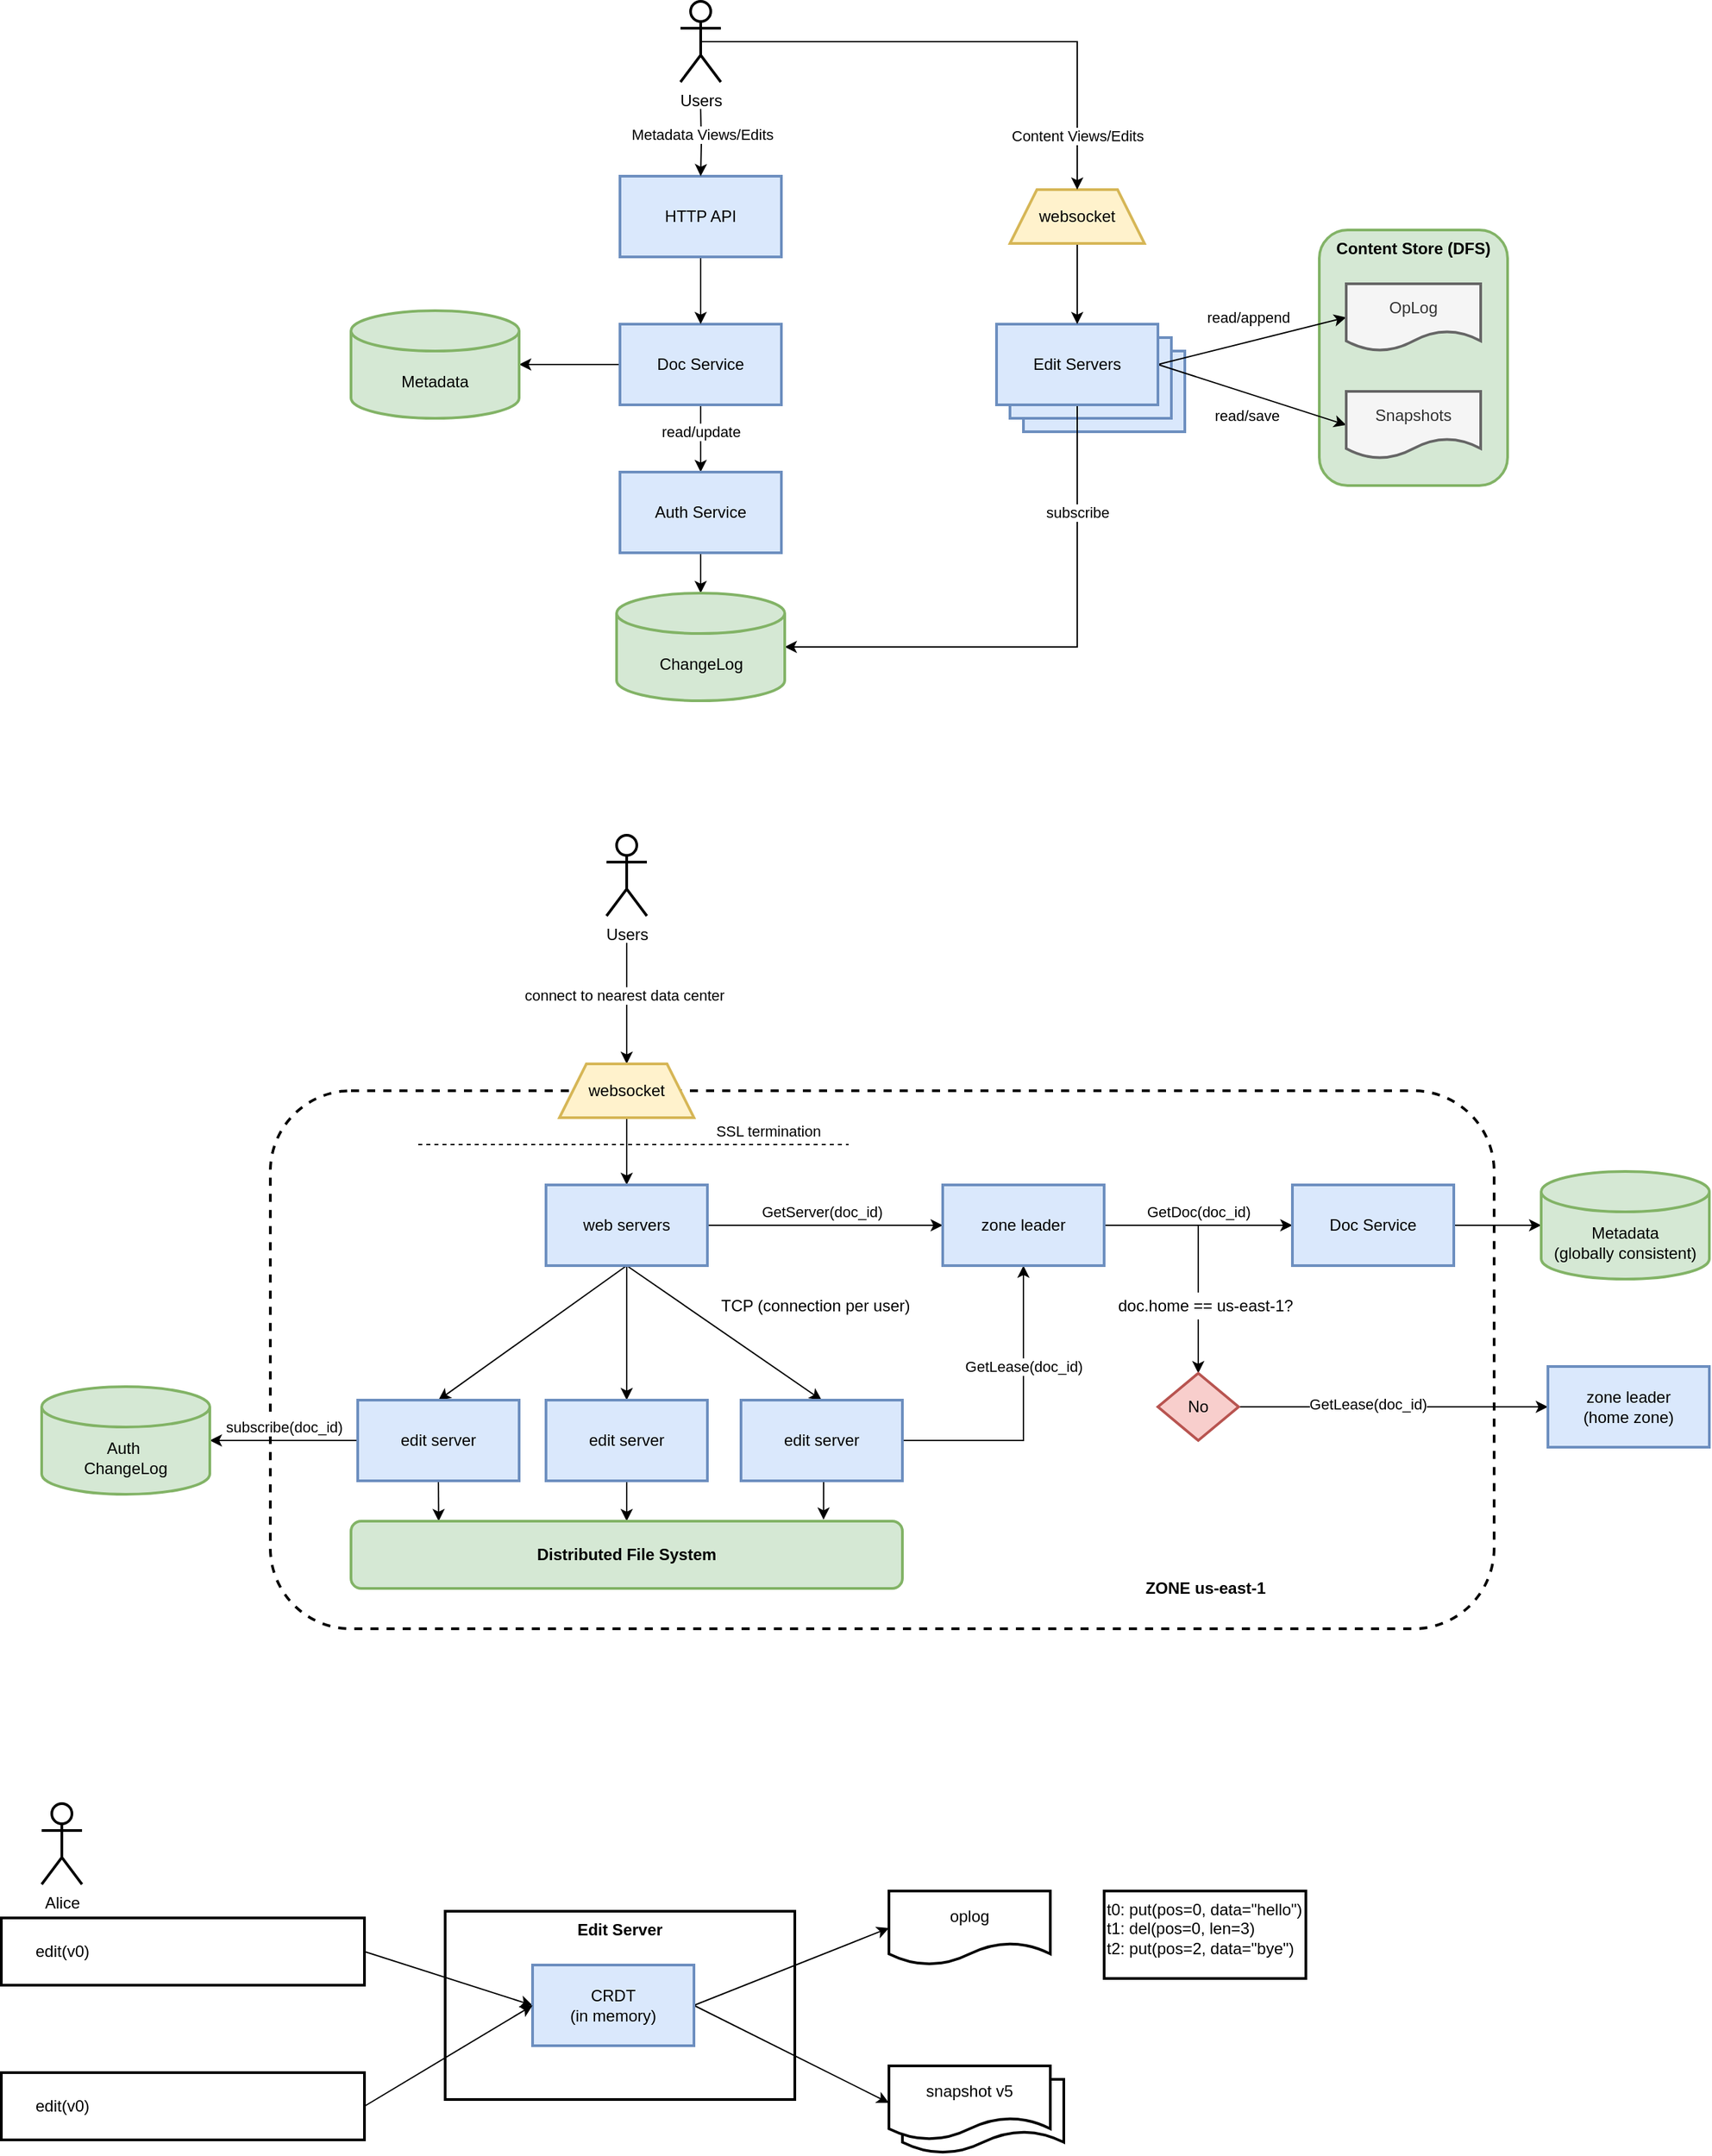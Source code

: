 <mxfile version="16.5.2" type="device"><diagram id="v_ACOjxYxd6UCAngiLKs" name="Page-1"><mxGraphModel dx="2036" dy="1806" grid="1" gridSize="10" guides="1" tooltips="1" connect="1" arrows="1" fold="1" page="1" pageScale="1" pageWidth="850" pageHeight="1100" math="0" shadow="0"><root><mxCell id="0"/><mxCell id="1" parent="0"/><mxCell id="jPW9j8SDwA29GbvEmkie-89" value="snapshot v5" style="shape=document;whiteSpace=wrap;html=1;boundedLbl=1;strokeColor=#000000;strokeWidth=2;fillColor=default;" vertex="1" parent="1"><mxGeometry x="410" y="1515" width="120" height="55" as="geometry"/></mxCell><mxCell id="jPW9j8SDwA29GbvEmkie-80" value="&lt;b&gt;Edit Server&lt;/b&gt;" style="rounded=0;whiteSpace=wrap;html=1;strokeColor=#000000;strokeWidth=2;fillColor=default;verticalAlign=top;" vertex="1" parent="1"><mxGeometry x="70" y="1390" width="260" height="140" as="geometry"/></mxCell><mxCell id="jPW9j8SDwA29GbvEmkie-81" style="rounded=0;orthogonalLoop=1;jettySize=auto;html=1;exitX=1;exitY=0.5;exitDx=0;exitDy=0;entryX=0;entryY=0.5;entryDx=0;entryDy=0;" edge="1" parent="1" source="jPW9j8SDwA29GbvEmkie-79" target="jPW9j8SDwA29GbvEmkie-74"><mxGeometry relative="1" as="geometry"/></mxCell><mxCell id="jPW9j8SDwA29GbvEmkie-79" value="" style="rounded=0;whiteSpace=wrap;html=1;strokeColor=#000000;strokeWidth=2;fillColor=default;" vertex="1" parent="1"><mxGeometry x="-260" y="1395" width="270" height="50" as="geometry"/></mxCell><mxCell id="jPW9j8SDwA29GbvEmkie-54" value="" style="rounded=1;whiteSpace=wrap;html=1;strokeWidth=2;verticalAlign=bottom;fontStyle=0;dashed=1;align=center;labelPosition=right;verticalLabelPosition=top;" vertex="1" parent="1"><mxGeometry x="-60" y="780" width="910" height="400" as="geometry"/></mxCell><mxCell id="jPW9j8SDwA29GbvEmkie-27" value="Content Store (DFS)" style="rounded=1;whiteSpace=wrap;html=1;strokeColor=#82b366;strokeWidth=2;fillColor=#d5e8d4;verticalAlign=top;fontStyle=1" vertex="1" parent="1"><mxGeometry x="720" y="140" width="140" height="190" as="geometry"/></mxCell><mxCell id="jPW9j8SDwA29GbvEmkie-3" value="Edit Servers" style="rounded=0;whiteSpace=wrap;html=1;fillColor=#dae8fc;strokeColor=#6c8ebf;strokeWidth=2;" vertex="1" parent="1"><mxGeometry x="500" y="230" width="120" height="60" as="geometry"/></mxCell><mxCell id="jPW9j8SDwA29GbvEmkie-2" value="Edit Servers" style="rounded=0;whiteSpace=wrap;html=1;fillColor=#dae8fc;strokeColor=#6c8ebf;strokeWidth=2;" vertex="1" parent="1"><mxGeometry x="490" y="220" width="120" height="60" as="geometry"/></mxCell><mxCell id="jPW9j8SDwA29GbvEmkie-23" value="subscribe" style="edgeStyle=orthogonalEdgeStyle;rounded=0;orthogonalLoop=1;jettySize=auto;html=1;exitX=0.5;exitY=1;exitDx=0;exitDy=0;entryX=1;entryY=0.5;entryDx=0;entryDy=0;entryPerimeter=0;" edge="1" parent="1" source="jPW9j8SDwA29GbvEmkie-1" target="jPW9j8SDwA29GbvEmkie-21"><mxGeometry x="-0.598" relative="1" as="geometry"><mxPoint as="offset"/></mxGeometry></mxCell><mxCell id="jPW9j8SDwA29GbvEmkie-28" style="rounded=0;orthogonalLoop=1;jettySize=auto;html=1;exitX=1;exitY=0.5;exitDx=0;exitDy=0;entryX=0;entryY=0.5;entryDx=0;entryDy=0;" edge="1" parent="1" source="jPW9j8SDwA29GbvEmkie-1" target="jPW9j8SDwA29GbvEmkie-25"><mxGeometry relative="1" as="geometry"/></mxCell><mxCell id="jPW9j8SDwA29GbvEmkie-30" value="read/append" style="edgeLabel;html=1;align=center;verticalAlign=middle;resizable=0;points=[];" vertex="1" connectable="0" parent="jPW9j8SDwA29GbvEmkie-28"><mxGeometry x="-0.045" y="-1" relative="1" as="geometry"><mxPoint y="-19" as="offset"/></mxGeometry></mxCell><mxCell id="jPW9j8SDwA29GbvEmkie-29" style="rounded=0;orthogonalLoop=1;jettySize=auto;html=1;exitX=1;exitY=0.5;exitDx=0;exitDy=0;entryX=0;entryY=0.5;entryDx=0;entryDy=0;" edge="1" parent="1" source="jPW9j8SDwA29GbvEmkie-1" target="jPW9j8SDwA29GbvEmkie-26"><mxGeometry relative="1" as="geometry"/></mxCell><mxCell id="jPW9j8SDwA29GbvEmkie-1" value="Edit Servers" style="rounded=0;whiteSpace=wrap;html=1;fillColor=#dae8fc;strokeColor=#6c8ebf;strokeWidth=2;" vertex="1" parent="1"><mxGeometry x="480" y="210" width="120" height="60" as="geometry"/></mxCell><mxCell id="jPW9j8SDwA29GbvEmkie-18" style="edgeStyle=orthogonalEdgeStyle;rounded=0;orthogonalLoop=1;jettySize=auto;html=1;exitX=0;exitY=0.5;exitDx=0;exitDy=0;entryX=1;entryY=0.5;entryDx=0;entryDy=0;entryPerimeter=0;" edge="1" parent="1" source="jPW9j8SDwA29GbvEmkie-4" target="jPW9j8SDwA29GbvEmkie-17"><mxGeometry relative="1" as="geometry"/></mxCell><mxCell id="jPW9j8SDwA29GbvEmkie-20" style="edgeStyle=orthogonalEdgeStyle;rounded=0;orthogonalLoop=1;jettySize=auto;html=1;exitX=0.5;exitY=1;exitDx=0;exitDy=0;entryX=0.5;entryY=0;entryDx=0;entryDy=0;" edge="1" parent="1" source="jPW9j8SDwA29GbvEmkie-4" target="jPW9j8SDwA29GbvEmkie-10"><mxGeometry relative="1" as="geometry"/></mxCell><mxCell id="jPW9j8SDwA29GbvEmkie-73" value="read/update" style="edgeLabel;html=1;align=center;verticalAlign=middle;resizable=0;points=[];" vertex="1" connectable="0" parent="jPW9j8SDwA29GbvEmkie-20"><mxGeometry x="-0.191" relative="1" as="geometry"><mxPoint as="offset"/></mxGeometry></mxCell><mxCell id="jPW9j8SDwA29GbvEmkie-4" value="Doc Service" style="rounded=0;whiteSpace=wrap;html=1;fillColor=#dae8fc;strokeColor=#6c8ebf;strokeWidth=2;" vertex="1" parent="1"><mxGeometry x="200" y="210" width="120" height="60" as="geometry"/></mxCell><mxCell id="jPW9j8SDwA29GbvEmkie-8" style="edgeStyle=orthogonalEdgeStyle;rounded=0;orthogonalLoop=1;jettySize=auto;html=1;exitX=0.5;exitY=1;exitDx=0;exitDy=0;entryX=0.5;entryY=0;entryDx=0;entryDy=0;" edge="1" parent="1" source="jPW9j8SDwA29GbvEmkie-5" target="jPW9j8SDwA29GbvEmkie-4"><mxGeometry relative="1" as="geometry"/></mxCell><mxCell id="jPW9j8SDwA29GbvEmkie-5" value="HTTP API" style="rounded=0;whiteSpace=wrap;html=1;fillColor=#dae8fc;strokeColor=#6c8ebf;strokeWidth=2;" vertex="1" parent="1"><mxGeometry x="200" y="100" width="120" height="60" as="geometry"/></mxCell><mxCell id="jPW9j8SDwA29GbvEmkie-11" style="edgeStyle=orthogonalEdgeStyle;rounded=0;orthogonalLoop=1;jettySize=auto;html=1;exitX=0.5;exitY=1;exitDx=0;exitDy=0;entryX=0.5;entryY=0;entryDx=0;entryDy=0;" edge="1" parent="1" source="jPW9j8SDwA29GbvEmkie-6" target="jPW9j8SDwA29GbvEmkie-1"><mxGeometry relative="1" as="geometry"><mxPoint x="540" y="200" as="targetPoint"/></mxGeometry></mxCell><mxCell id="jPW9j8SDwA29GbvEmkie-6" value="websocket" style="shape=trapezoid;perimeter=trapezoidPerimeter;whiteSpace=wrap;html=1;fixedSize=1;strokeColor=#d6b656;strokeWidth=2;fillColor=#fff2cc;" vertex="1" parent="1"><mxGeometry x="490" y="110" width="100" height="40" as="geometry"/></mxCell><mxCell id="jPW9j8SDwA29GbvEmkie-12" style="edgeStyle=orthogonalEdgeStyle;rounded=0;orthogonalLoop=1;jettySize=auto;html=1;exitX=0.5;exitY=0.5;exitDx=0;exitDy=0;exitPerimeter=0;entryX=0.5;entryY=0;entryDx=0;entryDy=0;" edge="1" parent="1" source="jPW9j8SDwA29GbvEmkie-7" target="jPW9j8SDwA29GbvEmkie-6"><mxGeometry relative="1" as="geometry"/></mxCell><mxCell id="jPW9j8SDwA29GbvEmkie-13" value="Content Views/Edits" style="edgeLabel;html=1;align=center;verticalAlign=middle;resizable=0;points=[];" vertex="1" connectable="0" parent="jPW9j8SDwA29GbvEmkie-12"><mxGeometry x="0.702" y="-1" relative="1" as="geometry"><mxPoint x="1" y="18" as="offset"/></mxGeometry></mxCell><mxCell id="jPW9j8SDwA29GbvEmkie-14" style="edgeStyle=orthogonalEdgeStyle;rounded=0;orthogonalLoop=1;jettySize=auto;html=1;" edge="1" parent="1" target="jPW9j8SDwA29GbvEmkie-5"><mxGeometry relative="1" as="geometry"><mxPoint x="260" y="50" as="sourcePoint"/></mxGeometry></mxCell><mxCell id="jPW9j8SDwA29GbvEmkie-15" value="Metadata Views/Edits" style="edgeLabel;html=1;align=center;verticalAlign=middle;resizable=0;points=[];" vertex="1" connectable="0" parent="jPW9j8SDwA29GbvEmkie-14"><mxGeometry x="-0.243" relative="1" as="geometry"><mxPoint as="offset"/></mxGeometry></mxCell><mxCell id="jPW9j8SDwA29GbvEmkie-7" value="Users" style="shape=umlActor;verticalLabelPosition=bottom;verticalAlign=top;html=1;outlineConnect=0;strokeColor=#000000;strokeWidth=2;" vertex="1" parent="1"><mxGeometry x="245" y="-30" width="30" height="60" as="geometry"/></mxCell><mxCell id="jPW9j8SDwA29GbvEmkie-22" style="edgeStyle=orthogonalEdgeStyle;rounded=0;orthogonalLoop=1;jettySize=auto;html=1;exitX=0.5;exitY=1;exitDx=0;exitDy=0;" edge="1" parent="1" source="jPW9j8SDwA29GbvEmkie-10" target="jPW9j8SDwA29GbvEmkie-21"><mxGeometry relative="1" as="geometry"/></mxCell><mxCell id="jPW9j8SDwA29GbvEmkie-10" value="Auth Service" style="rounded=0;whiteSpace=wrap;html=1;fillColor=#dae8fc;strokeColor=#6c8ebf;strokeWidth=2;" vertex="1" parent="1"><mxGeometry x="200" y="320" width="120" height="60" as="geometry"/></mxCell><mxCell id="jPW9j8SDwA29GbvEmkie-17" value="Metadata" style="shape=cylinder3;whiteSpace=wrap;html=1;boundedLbl=1;backgroundOutline=1;size=15;strokeColor=#82b366;strokeWidth=2;fillColor=#d5e8d4;" vertex="1" parent="1"><mxGeometry y="200" width="125" height="80" as="geometry"/></mxCell><mxCell id="jPW9j8SDwA29GbvEmkie-21" value="ChangeLog" style="shape=cylinder3;whiteSpace=wrap;html=1;boundedLbl=1;backgroundOutline=1;size=15;strokeColor=#82b366;strokeWidth=2;fillColor=#d5e8d4;" vertex="1" parent="1"><mxGeometry x="197.5" y="410" width="125" height="80" as="geometry"/></mxCell><mxCell id="jPW9j8SDwA29GbvEmkie-25" value="OpLog" style="shape=document;whiteSpace=wrap;html=1;boundedLbl=1;strokeColor=#666666;strokeWidth=2;fillColor=#f5f5f5;fontColor=#333333;" vertex="1" parent="1"><mxGeometry x="740" y="180" width="100" height="50" as="geometry"/></mxCell><mxCell id="jPW9j8SDwA29GbvEmkie-26" value="Snapshots" style="shape=document;whiteSpace=wrap;html=1;boundedLbl=1;strokeWidth=2;fillColor=#f5f5f5;fontColor=#333333;strokeColor=#666666;" vertex="1" parent="1"><mxGeometry x="740" y="260" width="100" height="50" as="geometry"/></mxCell><mxCell id="jPW9j8SDwA29GbvEmkie-31" value="read/save" style="edgeLabel;html=1;align=center;verticalAlign=middle;resizable=0;points=[];" vertex="1" connectable="0" parent="1"><mxGeometry x="677.182" y="229.995" as="geometry"><mxPoint x="-11" y="48" as="offset"/></mxGeometry></mxCell><mxCell id="jPW9j8SDwA29GbvEmkie-34" style="edgeStyle=none;rounded=0;orthogonalLoop=1;jettySize=auto;html=1;entryX=0.5;entryY=0;entryDx=0;entryDy=0;" edge="1" parent="1" target="jPW9j8SDwA29GbvEmkie-33"><mxGeometry relative="1" as="geometry"><mxPoint x="205" y="670" as="sourcePoint"/></mxGeometry></mxCell><mxCell id="jPW9j8SDwA29GbvEmkie-69" value="connect to nearest data center" style="edgeLabel;html=1;align=center;verticalAlign=middle;resizable=0;points=[];" vertex="1" connectable="0" parent="jPW9j8SDwA29GbvEmkie-34"><mxGeometry x="-0.147" y="-2" relative="1" as="geometry"><mxPoint as="offset"/></mxGeometry></mxCell><mxCell id="jPW9j8SDwA29GbvEmkie-32" value="Users" style="shape=umlActor;verticalLabelPosition=bottom;verticalAlign=top;html=1;outlineConnect=0;strokeColor=#000000;strokeWidth=2;" vertex="1" parent="1"><mxGeometry x="190" y="590" width="30" height="60" as="geometry"/></mxCell><mxCell id="jPW9j8SDwA29GbvEmkie-37" style="edgeStyle=none;rounded=0;orthogonalLoop=1;jettySize=auto;html=1;exitX=0.5;exitY=1;exitDx=0;exitDy=0;entryX=0.5;entryY=0;entryDx=0;entryDy=0;" edge="1" parent="1" source="jPW9j8SDwA29GbvEmkie-33" target="jPW9j8SDwA29GbvEmkie-36"><mxGeometry relative="1" as="geometry"/></mxCell><mxCell id="jPW9j8SDwA29GbvEmkie-33" value="websocket" style="shape=trapezoid;perimeter=trapezoidPerimeter;whiteSpace=wrap;html=1;fixedSize=1;strokeColor=#d6b656;strokeWidth=2;fillColor=#fff2cc;" vertex="1" parent="1"><mxGeometry x="155" y="760" width="100" height="40" as="geometry"/></mxCell><mxCell id="jPW9j8SDwA29GbvEmkie-44" style="edgeStyle=none;rounded=0;orthogonalLoop=1;jettySize=auto;html=1;exitX=1;exitY=0.5;exitDx=0;exitDy=0;entryX=0;entryY=0.5;entryDx=0;entryDy=0;" edge="1" parent="1" source="jPW9j8SDwA29GbvEmkie-36" target="jPW9j8SDwA29GbvEmkie-43"><mxGeometry relative="1" as="geometry"/></mxCell><mxCell id="jPW9j8SDwA29GbvEmkie-45" value="GetServer(doc_id)" style="edgeLabel;html=1;align=center;verticalAlign=middle;resizable=0;points=[];" vertex="1" connectable="0" parent="jPW9j8SDwA29GbvEmkie-44"><mxGeometry x="-0.165" y="2" relative="1" as="geometry"><mxPoint x="12" y="-8" as="offset"/></mxGeometry></mxCell><mxCell id="jPW9j8SDwA29GbvEmkie-46" style="edgeStyle=none;rounded=0;orthogonalLoop=1;jettySize=auto;html=1;exitX=0.5;exitY=1;exitDx=0;exitDy=0;" edge="1" parent="1" source="jPW9j8SDwA29GbvEmkie-36" target="jPW9j8SDwA29GbvEmkie-41"><mxGeometry relative="1" as="geometry"/></mxCell><mxCell id="jPW9j8SDwA29GbvEmkie-47" style="edgeStyle=none;rounded=0;orthogonalLoop=1;jettySize=auto;html=1;exitX=0.5;exitY=1;exitDx=0;exitDy=0;entryX=0.5;entryY=0;entryDx=0;entryDy=0;" edge="1" parent="1" source="jPW9j8SDwA29GbvEmkie-36" target="jPW9j8SDwA29GbvEmkie-40"><mxGeometry relative="1" as="geometry"/></mxCell><mxCell id="jPW9j8SDwA29GbvEmkie-48" style="edgeStyle=none;rounded=0;orthogonalLoop=1;jettySize=auto;html=1;exitX=0.5;exitY=1;exitDx=0;exitDy=0;entryX=0.5;entryY=0;entryDx=0;entryDy=0;" edge="1" parent="1" source="jPW9j8SDwA29GbvEmkie-36" target="jPW9j8SDwA29GbvEmkie-42"><mxGeometry relative="1" as="geometry"/></mxCell><mxCell id="jPW9j8SDwA29GbvEmkie-36" value="web servers" style="rounded=0;whiteSpace=wrap;html=1;fillColor=#dae8fc;strokeColor=#6c8ebf;strokeWidth=2;" vertex="1" parent="1"><mxGeometry x="145" y="850" width="120" height="60" as="geometry"/></mxCell><mxCell id="jPW9j8SDwA29GbvEmkie-38" value="" style="endArrow=none;dashed=1;html=1;rounded=0;" edge="1" parent="1"><mxGeometry width="50" height="50" relative="1" as="geometry"><mxPoint x="50" y="820" as="sourcePoint"/><mxPoint x="370" y="820" as="targetPoint"/></mxGeometry></mxCell><mxCell id="jPW9j8SDwA29GbvEmkie-39" value="SSL termination" style="edgeLabel;html=1;align=center;verticalAlign=middle;resizable=0;points=[];" vertex="1" connectable="0" parent="jPW9j8SDwA29GbvEmkie-38"><mxGeometry x="0.732" relative="1" as="geometry"><mxPoint x="-17" y="-10" as="offset"/></mxGeometry></mxCell><mxCell id="jPW9j8SDwA29GbvEmkie-60" style="edgeStyle=orthogonalEdgeStyle;rounded=0;orthogonalLoop=1;jettySize=auto;html=1;exitX=0.5;exitY=1;exitDx=0;exitDy=0;entryX=0.159;entryY=0;entryDx=0;entryDy=0;entryPerimeter=0;" edge="1" parent="1" source="jPW9j8SDwA29GbvEmkie-40" target="jPW9j8SDwA29GbvEmkie-52"><mxGeometry relative="1" as="geometry"/></mxCell><mxCell id="jPW9j8SDwA29GbvEmkie-72" value="subscribe(doc_id)" style="edgeStyle=orthogonalEdgeStyle;rounded=0;orthogonalLoop=1;jettySize=auto;html=1;exitX=0;exitY=0.5;exitDx=0;exitDy=0;" edge="1" parent="1" source="jPW9j8SDwA29GbvEmkie-40" target="jPW9j8SDwA29GbvEmkie-70"><mxGeometry y="-10" relative="1" as="geometry"><mxPoint as="offset"/></mxGeometry></mxCell><mxCell id="jPW9j8SDwA29GbvEmkie-40" value="edit server" style="rounded=0;whiteSpace=wrap;html=1;fillColor=#dae8fc;strokeColor=#6c8ebf;strokeWidth=2;" vertex="1" parent="1"><mxGeometry x="5" y="1010" width="120" height="60" as="geometry"/></mxCell><mxCell id="jPW9j8SDwA29GbvEmkie-59" style="edgeStyle=orthogonalEdgeStyle;rounded=0;orthogonalLoop=1;jettySize=auto;html=1;exitX=0.5;exitY=1;exitDx=0;exitDy=0;entryX=0.5;entryY=0;entryDx=0;entryDy=0;" edge="1" parent="1" source="jPW9j8SDwA29GbvEmkie-41" target="jPW9j8SDwA29GbvEmkie-52"><mxGeometry relative="1" as="geometry"/></mxCell><mxCell id="jPW9j8SDwA29GbvEmkie-41" value="edit server" style="rounded=0;whiteSpace=wrap;html=1;fillColor=#dae8fc;strokeColor=#6c8ebf;strokeWidth=2;" vertex="1" parent="1"><mxGeometry x="145" y="1010" width="120" height="60" as="geometry"/></mxCell><mxCell id="jPW9j8SDwA29GbvEmkie-50" style="edgeStyle=orthogonalEdgeStyle;rounded=0;orthogonalLoop=1;jettySize=auto;html=1;exitX=1;exitY=0.5;exitDx=0;exitDy=0;entryX=0.5;entryY=1;entryDx=0;entryDy=0;" edge="1" parent="1" source="jPW9j8SDwA29GbvEmkie-42" target="jPW9j8SDwA29GbvEmkie-43"><mxGeometry relative="1" as="geometry"/></mxCell><mxCell id="jPW9j8SDwA29GbvEmkie-51" value="GetLease(doc_id)" style="edgeLabel;html=1;align=center;verticalAlign=middle;resizable=0;points=[];" vertex="1" connectable="0" parent="jPW9j8SDwA29GbvEmkie-50"><mxGeometry x="0.319" relative="1" as="geometry"><mxPoint as="offset"/></mxGeometry></mxCell><mxCell id="jPW9j8SDwA29GbvEmkie-58" style="edgeStyle=orthogonalEdgeStyle;rounded=0;orthogonalLoop=1;jettySize=auto;html=1;exitX=0.5;exitY=1;exitDx=0;exitDy=0;entryX=0.857;entryY=-0.022;entryDx=0;entryDy=0;entryPerimeter=0;" edge="1" parent="1" source="jPW9j8SDwA29GbvEmkie-42" target="jPW9j8SDwA29GbvEmkie-52"><mxGeometry relative="1" as="geometry"/></mxCell><mxCell id="jPW9j8SDwA29GbvEmkie-42" value="edit server" style="rounded=0;whiteSpace=wrap;html=1;fillColor=#dae8fc;strokeColor=#6c8ebf;strokeWidth=2;" vertex="1" parent="1"><mxGeometry x="290" y="1010" width="120" height="60" as="geometry"/></mxCell><mxCell id="jPW9j8SDwA29GbvEmkie-55" style="edgeStyle=orthogonalEdgeStyle;rounded=0;orthogonalLoop=1;jettySize=auto;html=1;exitX=1;exitY=0.5;exitDx=0;exitDy=0;entryX=0;entryY=0.5;entryDx=0;entryDy=0;" edge="1" parent="1" source="jPW9j8SDwA29GbvEmkie-43" target="jPW9j8SDwA29GbvEmkie-53"><mxGeometry relative="1" as="geometry"/></mxCell><mxCell id="jPW9j8SDwA29GbvEmkie-56" value="GetDoc(doc_id)" style="edgeLabel;html=1;align=center;verticalAlign=middle;resizable=0;points=[];" vertex="1" connectable="0" parent="jPW9j8SDwA29GbvEmkie-55"><mxGeometry x="-0.249" y="1" relative="1" as="geometry"><mxPoint x="17" y="-9" as="offset"/></mxGeometry></mxCell><mxCell id="jPW9j8SDwA29GbvEmkie-68" style="edgeStyle=orthogonalEdgeStyle;rounded=0;orthogonalLoop=1;jettySize=auto;html=1;exitX=1;exitY=0.5;exitDx=0;exitDy=0;entryX=0.5;entryY=0;entryDx=0;entryDy=0;" edge="1" parent="1" source="jPW9j8SDwA29GbvEmkie-43" target="jPW9j8SDwA29GbvEmkie-61"><mxGeometry relative="1" as="geometry"/></mxCell><mxCell id="jPW9j8SDwA29GbvEmkie-43" value="zone leader" style="rounded=0;whiteSpace=wrap;html=1;fillColor=#dae8fc;strokeColor=#6c8ebf;strokeWidth=2;" vertex="1" parent="1"><mxGeometry x="440" y="850" width="120" height="60" as="geometry"/></mxCell><mxCell id="jPW9j8SDwA29GbvEmkie-49" value="TCP (connection per user)" style="text;html=1;align=center;verticalAlign=middle;resizable=0;points=[];autosize=1;strokeColor=none;fillColor=none;" vertex="1" parent="1"><mxGeometry x="265" y="930" width="160" height="20" as="geometry"/></mxCell><mxCell id="jPW9j8SDwA29GbvEmkie-52" value="Distributed File System" style="rounded=1;whiteSpace=wrap;html=1;strokeColor=#82b366;strokeWidth=2;fillColor=#d5e8d4;verticalAlign=middle;fontStyle=1" vertex="1" parent="1"><mxGeometry y="1100" width="410" height="50" as="geometry"/></mxCell><mxCell id="jPW9j8SDwA29GbvEmkie-67" style="edgeStyle=orthogonalEdgeStyle;rounded=0;orthogonalLoop=1;jettySize=auto;html=1;exitX=1;exitY=0.5;exitDx=0;exitDy=0;entryX=0;entryY=0.5;entryDx=0;entryDy=0;entryPerimeter=0;" edge="1" parent="1" source="jPW9j8SDwA29GbvEmkie-53" target="jPW9j8SDwA29GbvEmkie-66"><mxGeometry relative="1" as="geometry"/></mxCell><mxCell id="jPW9j8SDwA29GbvEmkie-53" value="Doc Service" style="rounded=0;whiteSpace=wrap;html=1;fillColor=#dae8fc;strokeColor=#6c8ebf;strokeWidth=2;" vertex="1" parent="1"><mxGeometry x="700" y="850" width="120" height="60" as="geometry"/></mxCell><mxCell id="jPW9j8SDwA29GbvEmkie-57" value="&lt;b&gt;ZONE us-east-1&lt;/b&gt;" style="text;html=1;align=center;verticalAlign=middle;resizable=0;points=[];autosize=1;strokeColor=none;fillColor=none;" vertex="1" parent="1"><mxGeometry x="585" y="1140" width="100" height="20" as="geometry"/></mxCell><mxCell id="jPW9j8SDwA29GbvEmkie-64" style="edgeStyle=orthogonalEdgeStyle;rounded=0;orthogonalLoop=1;jettySize=auto;html=1;exitX=1;exitY=0.5;exitDx=0;exitDy=0;" edge="1" parent="1" source="jPW9j8SDwA29GbvEmkie-61" target="jPW9j8SDwA29GbvEmkie-63"><mxGeometry relative="1" as="geometry"/></mxCell><mxCell id="jPW9j8SDwA29GbvEmkie-65" value="GetLease(doc_id)" style="edgeLabel;html=1;align=center;verticalAlign=middle;resizable=0;points=[];" vertex="1" connectable="0" parent="jPW9j8SDwA29GbvEmkie-64"><mxGeometry x="-0.166" y="2" relative="1" as="geometry"><mxPoint as="offset"/></mxGeometry></mxCell><mxCell id="jPW9j8SDwA29GbvEmkie-61" value="No" style="rhombus;whiteSpace=wrap;html=1;strokeColor=#b85450;strokeWidth=2;fillColor=#f8cecc;" vertex="1" parent="1"><mxGeometry x="600" y="990" width="60" height="50" as="geometry"/></mxCell><mxCell id="jPW9j8SDwA29GbvEmkie-62" value="doc.home == us-east-1?" style="text;html=1;align=center;verticalAlign=middle;resizable=0;points=[];autosize=1;strokeColor=none;fillColor=default;" vertex="1" parent="1"><mxGeometry x="560" y="930" width="150" height="20" as="geometry"/></mxCell><mxCell id="jPW9j8SDwA29GbvEmkie-63" value="zone leader&lt;br&gt;(home zone)" style="rounded=0;whiteSpace=wrap;html=1;fillColor=#dae8fc;strokeColor=#6c8ebf;strokeWidth=2;" vertex="1" parent="1"><mxGeometry x="890" y="985" width="120" height="60" as="geometry"/></mxCell><mxCell id="jPW9j8SDwA29GbvEmkie-66" value="Metadata&lt;br&gt;(globally consistent)" style="shape=cylinder3;whiteSpace=wrap;html=1;boundedLbl=1;backgroundOutline=1;size=15;strokeColor=#82b366;strokeWidth=2;fillColor=#d5e8d4;" vertex="1" parent="1"><mxGeometry x="885" y="840" width="125" height="80" as="geometry"/></mxCell><mxCell id="jPW9j8SDwA29GbvEmkie-70" value="Auth&amp;nbsp;&lt;br&gt;ChangeLog" style="shape=cylinder3;whiteSpace=wrap;html=1;boundedLbl=1;backgroundOutline=1;size=15;strokeColor=#82b366;strokeWidth=2;fillColor=#d5e8d4;" vertex="1" parent="1"><mxGeometry x="-230" y="1000" width="125" height="80" as="geometry"/></mxCell><mxCell id="jPW9j8SDwA29GbvEmkie-86" style="edgeStyle=none;rounded=0;orthogonalLoop=1;jettySize=auto;html=1;exitX=1;exitY=0.5;exitDx=0;exitDy=0;entryX=0;entryY=0.5;entryDx=0;entryDy=0;" edge="1" parent="1" source="jPW9j8SDwA29GbvEmkie-74" target="jPW9j8SDwA29GbvEmkie-85"><mxGeometry relative="1" as="geometry"/></mxCell><mxCell id="jPW9j8SDwA29GbvEmkie-88" style="edgeStyle=none;rounded=0;orthogonalLoop=1;jettySize=auto;html=1;exitX=1;exitY=0.5;exitDx=0;exitDy=0;entryX=0;entryY=0.5;entryDx=0;entryDy=0;" edge="1" parent="1" source="jPW9j8SDwA29GbvEmkie-74" target="jPW9j8SDwA29GbvEmkie-87"><mxGeometry relative="1" as="geometry"/></mxCell><mxCell id="jPW9j8SDwA29GbvEmkie-74" value="CRDT&lt;br&gt;(in memory)" style="rounded=0;whiteSpace=wrap;html=1;fillColor=#dae8fc;strokeColor=#6c8ebf;strokeWidth=2;" vertex="1" parent="1"><mxGeometry x="135" y="1430" width="120" height="60" as="geometry"/></mxCell><mxCell id="jPW9j8SDwA29GbvEmkie-75" value="Alice" style="shape=umlActor;verticalLabelPosition=bottom;verticalAlign=top;html=1;outlineConnect=0;strokeColor=#000000;strokeWidth=2;fillColor=default;" vertex="1" parent="1"><mxGeometry x="-230" y="1310" width="30" height="60" as="geometry"/></mxCell><mxCell id="jPW9j8SDwA29GbvEmkie-76" value="edit(v0)" style="text;html=1;align=center;verticalAlign=middle;resizable=0;points=[];autosize=1;strokeColor=none;fillColor=none;" vertex="1" parent="1"><mxGeometry x="-245" y="1410" width="60" height="20" as="geometry"/></mxCell><mxCell id="jPW9j8SDwA29GbvEmkie-84" style="edgeStyle=none;rounded=0;orthogonalLoop=1;jettySize=auto;html=1;exitX=1;exitY=0.5;exitDx=0;exitDy=0;entryX=0;entryY=0.5;entryDx=0;entryDy=0;" edge="1" parent="1" source="jPW9j8SDwA29GbvEmkie-82" target="jPW9j8SDwA29GbvEmkie-74"><mxGeometry relative="1" as="geometry"/></mxCell><mxCell id="jPW9j8SDwA29GbvEmkie-82" value="" style="rounded=0;whiteSpace=wrap;html=1;strokeColor=#000000;strokeWidth=2;fillColor=default;" vertex="1" parent="1"><mxGeometry x="-260" y="1510" width="270" height="50" as="geometry"/></mxCell><mxCell id="jPW9j8SDwA29GbvEmkie-83" value="edit(v0)" style="text;html=1;align=center;verticalAlign=middle;resizable=0;points=[];autosize=1;strokeColor=none;fillColor=none;" vertex="1" parent="1"><mxGeometry x="-245" y="1525" width="60" height="20" as="geometry"/></mxCell><mxCell id="jPW9j8SDwA29GbvEmkie-85" value="oplog" style="shape=document;whiteSpace=wrap;html=1;boundedLbl=1;strokeColor=#000000;strokeWidth=2;fillColor=default;" vertex="1" parent="1"><mxGeometry x="400" y="1375" width="120" height="55" as="geometry"/></mxCell><mxCell id="jPW9j8SDwA29GbvEmkie-87" value="snapshot v5" style="shape=document;whiteSpace=wrap;html=1;boundedLbl=1;strokeColor=#000000;strokeWidth=2;fillColor=default;" vertex="1" parent="1"><mxGeometry x="400" y="1505" width="120" height="55" as="geometry"/></mxCell><mxCell id="jPW9j8SDwA29GbvEmkie-90" value="t0: put(pos=0, data=&quot;hello&quot;)&lt;br&gt;t1: del(pos=0, len=3)&lt;br&gt;t2: put(pos=2, data=&quot;bye&quot;)&lt;br&gt;&amp;nbsp;" style="rounded=0;whiteSpace=wrap;html=1;strokeColor=#000000;strokeWidth=2;fillColor=default;align=left;verticalAlign=top;" vertex="1" parent="1"><mxGeometry x="560" y="1375" width="150" height="65" as="geometry"/></mxCell></root></mxGraphModel></diagram></mxfile>